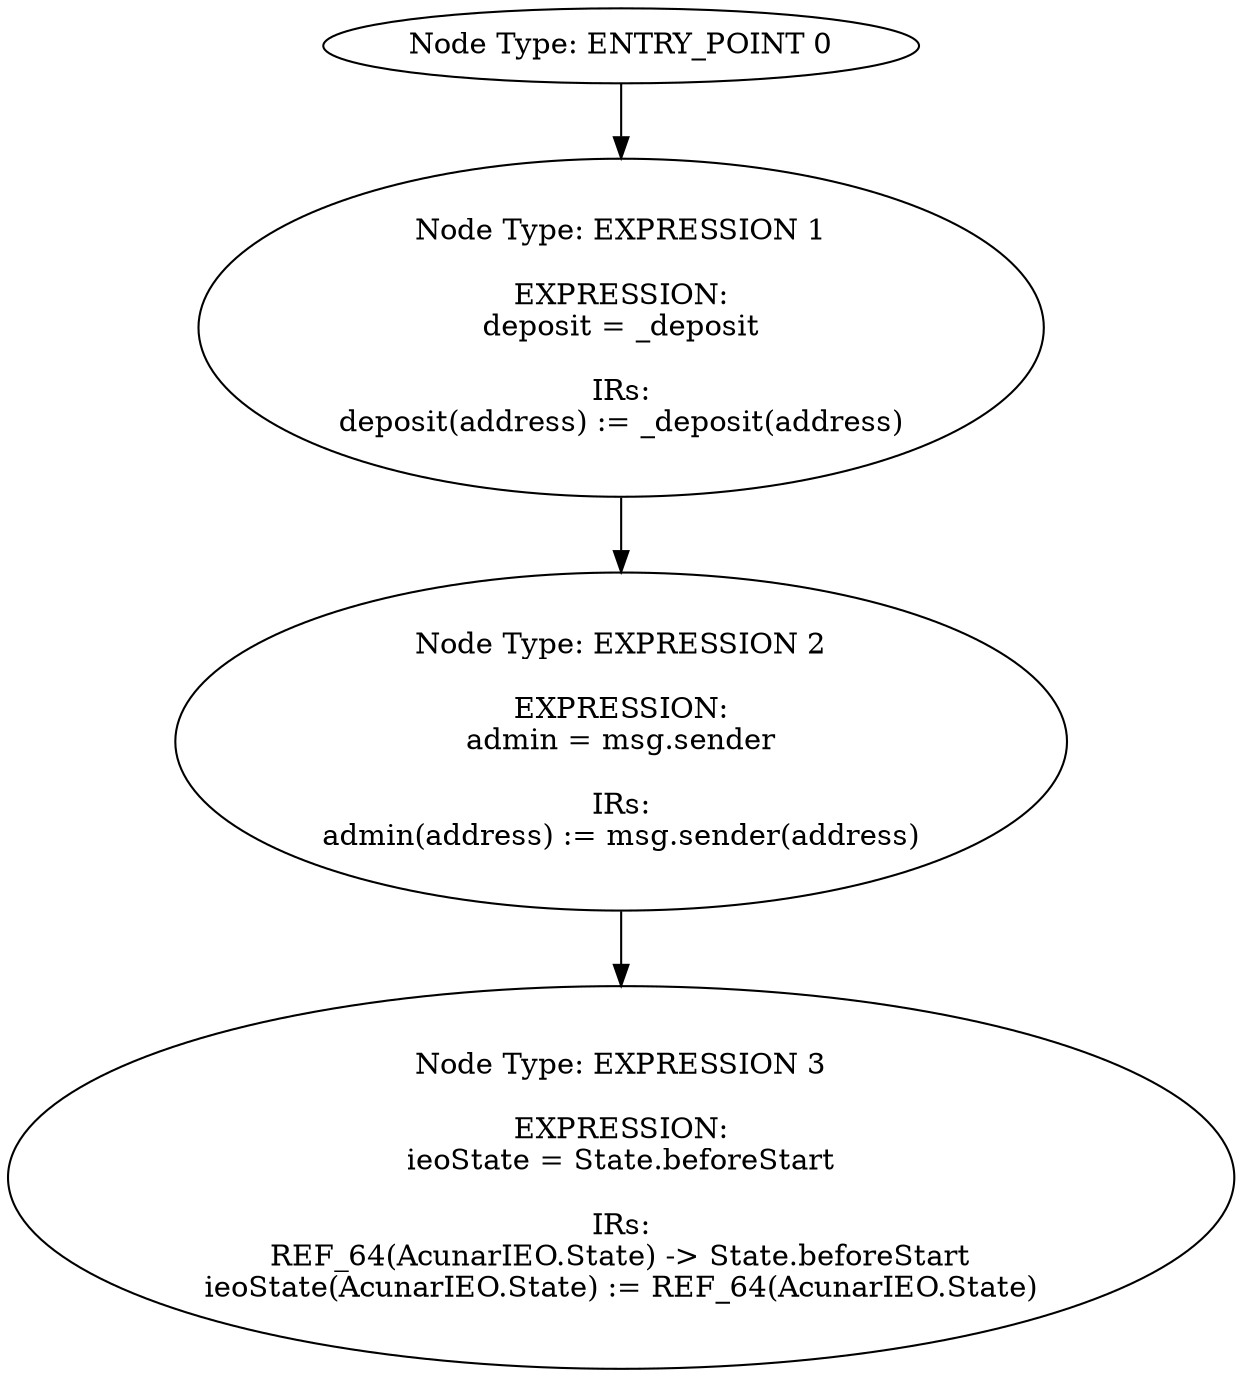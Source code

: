 digraph{
0[label="Node Type: ENTRY_POINT 0
"];
0->1;
1[label="Node Type: EXPRESSION 1

EXPRESSION:
deposit = _deposit

IRs:
deposit(address) := _deposit(address)"];
1->2;
2[label="Node Type: EXPRESSION 2

EXPRESSION:
admin = msg.sender

IRs:
admin(address) := msg.sender(address)"];
2->3;
3[label="Node Type: EXPRESSION 3

EXPRESSION:
ieoState = State.beforeStart

IRs:
REF_64(AcunarIEO.State) -> State.beforeStart
ieoState(AcunarIEO.State) := REF_64(AcunarIEO.State)"];
}
